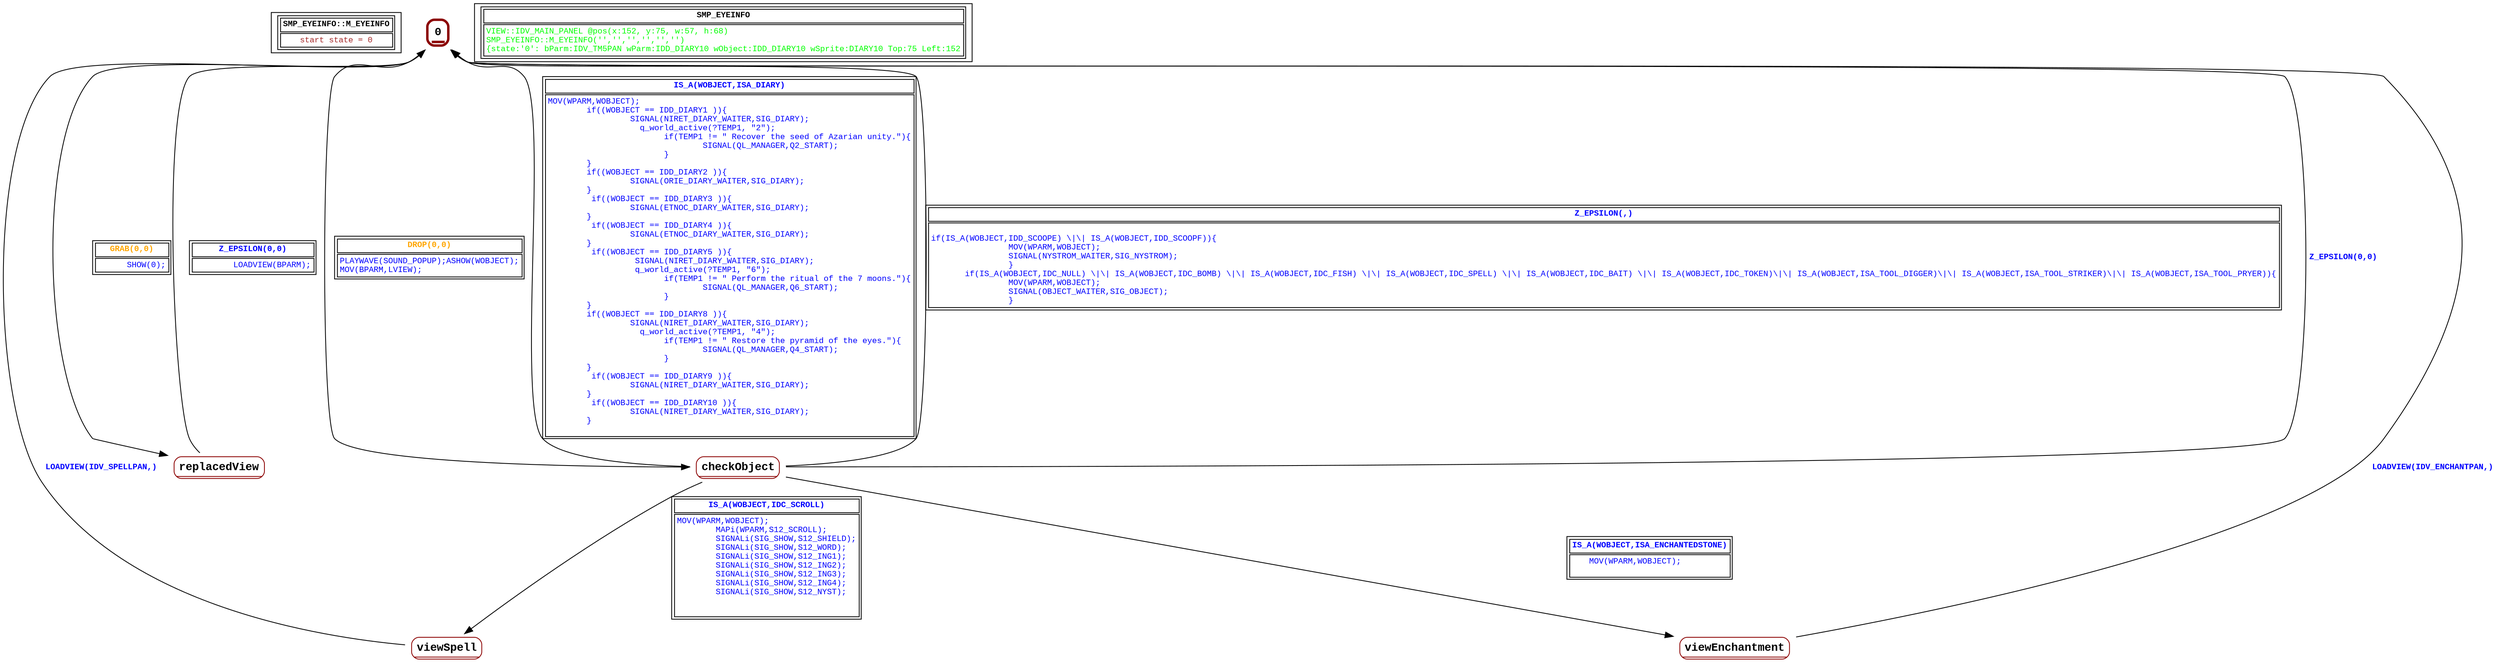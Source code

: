 digraph Automaton {
 fontname="Courier New"
	node [shape=oval, fontname="Courier New"];
	filename[shape = record, fontsize=10, label=< <table border="1"><tr><td><b>SMP_EYEINFO::M_EYEINFO<br align="left"/></b></td></tr>
<tr><td><font point-size="10" color ="brown">start state = 0<br align="left"/></font></td></tr></table>>
];
	0[shape = none, fontsize=14, label=< <table border="3" color="darkred" style="rounded"><tr><td sides="b"><b>0<br align="left"/></b></td></tr>
</table>>];
"0" -> "checkObject" [fontcolor=orange,fontsize=10,fontname="Courier New", label=< <table border="1"><tr><td><b>DROP(0,0)<br align="left"/></b></td></tr>
<tr><td><font point-size="10" color ="blue">PLAYWAVE(SOUND_POPUP);ASHOW(WOBJECT);<br align="left"/>MOV(BPARM,LVIEW);<br align="left"/></font></td></tr></table>>
];
"0" -> "replacedView" [fontcolor=orange,fontsize=10,fontname="Courier New", label=< <table border="1"><tr><td><b>GRAB(0,0)<br align="left"/></b></td></tr>
<tr><td><font point-size="10" color ="blue">      SHOW(0);<br align="left"/></font></td></tr></table>>
];
	checkObject[shape = none, fontsize=14, label=< <table border="1" color="darkred" style="rounded"><tr><td sides="b"><b>checkObject<br align="left"/></b></td></tr>
</table>>];
"checkObject" -> "viewSpell" [fontcolor=blue,fontsize=10,fontname="Courier New", label=< <table border="1"><tr><td><b>IS_A(WOBJECT,IDC_SCROLL)<br align="left"/></b></td></tr>
<tr><td><font point-size="10" color ="blue">MOV(WPARM,WOBJECT);<br align="left"/>        MAPi(WPARM,S12_SCROLL);<br align="left"/>        SIGNALi(SIG_SHOW,S12_SHIELD);<br align="left"/>        SIGNALi(SIG_SHOW,S12_WORD);<br align="left"/>        SIGNALi(SIG_SHOW,S12_ING1);<br align="left"/>        SIGNALi(SIG_SHOW,S12_ING2);<br align="left"/>        SIGNALi(SIG_SHOW,S12_ING3);<br align="left"/>        SIGNALi(SIG_SHOW,S12_ING4);<br align="left"/>        SIGNALi(SIG_SHOW,S12_NYST);<br align="left"/>       <br align="left"/>       <br align="left"/></font></td></tr></table>>
];
"checkObject" -> "viewEnchantment" [fontcolor=blue,fontsize=10,fontname="Courier New", label=< <table border="1"><tr><td><b>IS_A(WOBJECT,ISA_ENCHANTEDSTONE)<br align="left"/></b></td></tr>
<tr><td><font point-size="10" color ="blue">MOV(WPARM,WOBJECT);      <br align="left"/>        <br align="left"/></font></td></tr></table>>
];
"checkObject" -> "0" [fontcolor=blue,fontsize=10,fontname="Courier New", label=< <table border="1"><tr><td><b>IS_A(WOBJECT,ISA_DIARY)<br align="left"/></b></td></tr>
<tr><td><font point-size="10" color ="blue">MOV(WPARM,WOBJECT);<br align="left"/>        if((WOBJECT == IDD_DIARY1 ))&#123;<br align="left"/>                 SIGNAL(NIRET_DIARY_WAITER,SIG_DIARY);<br align="left"/>                   q_world_active(?TEMP1, &quot;2&quot;);<br align="left"/>                        if(TEMP1 != &quot; Recover the seed of Azarian unity.&quot;)&#123;<br align="left"/>                                SIGNAL(QL_MANAGER,Q2_START);<br align="left"/>                        &#125;<br align="left"/>        &#125;<br align="left"/>        if((WOBJECT == IDD_DIARY2 ))&#123;<br align="left"/>                 SIGNAL(ORIE_DIARY_WAITER,SIG_DIARY);<br align="left"/>        &#125;<br align="left"/>         if((WOBJECT == IDD_DIARY3 ))&#123;<br align="left"/>                 SIGNAL(ETNOC_DIARY_WAITER,SIG_DIARY);<br align="left"/>        &#125;<br align="left"/>         if((WOBJECT == IDD_DIARY4 ))&#123;<br align="left"/>                 SIGNAL(ETNOC_DIARY_WAITER,SIG_DIARY);<br align="left"/>        &#125;<br align="left"/>         if((WOBJECT == IDD_DIARY5 ))&#123;<br align="left"/>                  SIGNAL(NIRET_DIARY_WAITER,SIG_DIARY);<br align="left"/>                  q_world_active(?TEMP1, &quot;6&quot;);<br align="left"/>                        if(TEMP1 != &quot; Perform the ritual of the 7 moons.&quot;)&#123;<br align="left"/>                                SIGNAL(QL_MANAGER,Q6_START);<br align="left"/>                        &#125;<br align="left"/>        &#125;<br align="left"/>        if((WOBJECT == IDD_DIARY8 ))&#123;<br align="left"/>                 SIGNAL(NIRET_DIARY_WAITER,SIG_DIARY);<br align="left"/>                   q_world_active(?TEMP1, &quot;4&quot;);<br align="left"/>                        if(TEMP1 != &quot; Restore the pyramid of the eyes.&quot;)&#123;<br align="left"/>                                SIGNAL(QL_MANAGER,Q4_START);<br align="left"/>                        &#125;<br align="left"/>        &#125;<br align="left"/>         if((WOBJECT == IDD_DIARY9 ))&#123;<br align="left"/>                 SIGNAL(NIRET_DIARY_WAITER,SIG_DIARY);<br align="left"/>        &#125;<br align="left"/>         if((WOBJECT == IDD_DIARY10 ))&#123;<br align="left"/>                 SIGNAL(NIRET_DIARY_WAITER,SIG_DIARY);<br align="left"/>        &#125;<br align="left"/>        <br align="left"/></font></td></tr></table>>
];
"checkObject" -> "0" [fontcolor=blue,fontsize=10,fontname="Courier New", label=< <table border="1"><tr><td><b>Z_EPSILON(,)<br align="left"/></b></td></tr>
<tr><td><font point-size="10" color ="blue">       <br align="left"/>if(IS_A(WOBJECT,IDD_SCOOPE) \|\| IS_A(WOBJECT,IDD_SCOOPF))&#123;<br align="left"/>                MOV(WPARM,WOBJECT);<br align="left"/>                SIGNAL(NYSTROM_WAITER,SIG_NYSTROM);<br align="left"/>                &#125;<br align="left"/>       if(IS_A(WOBJECT,IDC_NULL) \|\| IS_A(WOBJECT,IDC_BOMB) \|\| IS_A(WOBJECT,IDC_FISH) \|\| IS_A(WOBJECT,IDC_SPELL) \|\| IS_A(WOBJECT,IDC_BAIT) \|\| IS_A(WOBJECT,IDC_TOKEN)\|\| IS_A(WOBJECT,ISA_TOOL_DIGGER)\|\| IS_A(WOBJECT,ISA_TOOL_STRIKER)\|\| IS_A(WOBJECT,ISA_TOOL_PRYER))&#123;<br align="left"/>                MOV(WPARM,WOBJECT);<br align="left"/>                SIGNAL(OBJECT_WAITER,SIG_OBJECT);<br align="left"/>                &#125;<br align="left"/></font></td></tr></table>>
];
"checkObject" -> "0" [fontcolor=blue,fontsize=10,fontname="Courier New", label=< <table border="0"><tr><td><b>Z_EPSILON(0,0)<br align="left"/></b></td></tr>
</table>>
];
	replacedView[shape = none, fontsize=14, label=< <table border="1" color="darkred" style="rounded"><tr><td sides="b"><b>replacedView<br align="left"/></b></td></tr>
</table>>];
"replacedView" -> "0" [fontcolor=blue,fontsize=10,fontname="Courier New", label=< <table border="1"><tr><td><b>Z_EPSILON(0,0)<br align="left"/></b></td></tr>
<tr><td><font point-size="10" color ="blue">        LOADVIEW(BPARM);<br align="left"/></font></td></tr></table>>
];
	viewEnchantment[shape = none, fontsize=14, label=< <table border="1" color="darkred" style="rounded"><tr><td sides="b"><b>viewEnchantment<br align="left"/></b></td></tr>
</table>>];
"viewEnchantment" -> "0" [fontcolor=blue,fontsize=10,fontname="Courier New", label=< <table border="0"><tr><td><b>LOADVIEW(IDV_ENCHANTPAN,)<br align="left"/></b></td></tr>
</table>>
];
	viewSpell[shape = none, fontsize=14, label=< <table border="1" color="darkred" style="rounded"><tr><td sides="b"><b>viewSpell<br align="left"/></b></td></tr>
</table>>];
"viewSpell" -> "0" [fontcolor=blue,fontsize=10,fontname="Courier New", label=< <table border="0"><tr><td><b>LOADVIEW(IDV_SPELLPAN,)<br align="left"/></b></td></tr>
</table>>
];
	status[shape = record, fontsize=10, label=< <table border="1"><tr><td><b>SMP_EYEINFO<br align="left"/></b></td></tr>
<tr><td><font point-size="10" color ="green">VIEW::IDV_MAIN_PANEL @pos(x:152, y:75, w:57, h:68)<br align="left"/>SMP_EYEINFO::M_EYEINFO(&apos;&apos;,&apos;&apos;,&apos;&apos;,&apos;&apos;,&apos;&apos;,&apos;&apos;)<br align="left"/>			&#123;state:&apos;0&apos;: bParm:IDV_TM5PAN wParm:IDD_DIARY10 wObject:IDD_DIARY10 wSprite:DIARY10 Top:75 Left:152<br align="left"/></font></td></tr></table>>
];
}
